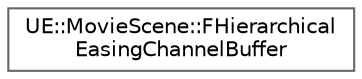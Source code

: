 digraph "Graphical Class Hierarchy"
{
 // INTERACTIVE_SVG=YES
 // LATEX_PDF_SIZE
  bgcolor="transparent";
  edge [fontname=Helvetica,fontsize=10,labelfontname=Helvetica,labelfontsize=10];
  node [fontname=Helvetica,fontsize=10,shape=box,height=0.2,width=0.4];
  rankdir="LR";
  Node0 [id="Node000000",label="UE::MovieScene::FHierarchical\lEasingChannelBuffer",height=0.2,width=0.4,color="grey40", fillcolor="white", style="filled",URL="$db/d6f/structUE_1_1MovieScene_1_1FHierarchicalEasingChannelBuffer.html",tooltip=" "];
}
